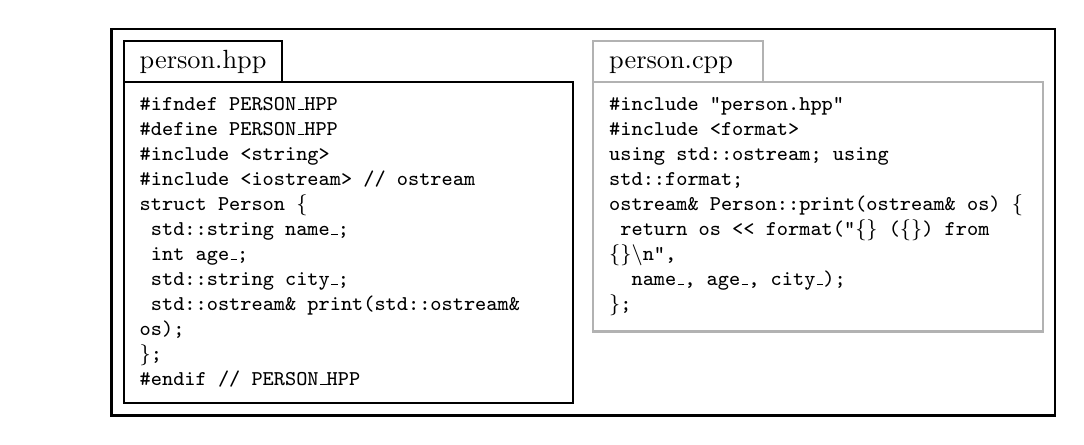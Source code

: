 \usetikzlibrary{backgrounds,positioning}
\usetikzlibrary{decorations.pathreplacing}
\usetikzlibrary{shapes}
\usetikzlibrary{shapes.multipart}
\usetikzlibrary{arrows}

\pgfdeclarelayer{background}
\pgfdeclarelayer{back}
\pgfsetlayers{background,back,main}

\resizebox {\columnwidth} {!} {    % (2) scale to exact column width
\begin{tikzpicture}[
      background rectangle/.style={fill=white,draw=black,line width=1pt}, show background rectangle,
]

\tikzstyle{mybox} = [draw, fill=black!0, very thick,
    rectangle, inner sep=8pt, inner ysep=16pt]
\tikzstyle{fancytitle} =[fill=black!0, draw, very thick, text=black!100, rectangle, inner xsep=6pt,yshift=7.2pt,right=0pt]
\tikzstyle{modul} =[text=black!100, rectangle, inner sep=6pt,font=\footnotesize]
\tikzstyle{cpp} =[fill=black!0, draw=black!30, thick]
\tikzstyle{hpp} =[fill=black!0, draw, thick]


  \node at (0,0) (teil1hpp) [modul,hpp] {%
	\begin{minipage}{0.46\textwidth}\tt
	  \#ifndef PERSON\_HPP \\
	  \#define PERSON\_HPP \\
      \#include <string> \\
      \#include <iostream> // ostream \\
      struct Person \{ \\
        \phantom{x}std::string name\_; \\
        \phantom{x}int age\_; \\
        \phantom{x}std::string city\_; \\
        \phantom{x}std::ostream\& 
          print(std::ostream\& os); \\
      \}; \\
	  \#endif // PERSON\_HPP
    \end{minipage}%
  };
  \node[fancytitle,hpp] at (teil1hpp.north west) (a1) {person.hpp};

  \node [right=of teil1hpp.north east, anchor=north west,xshift=-5ex] (teil1cpp) [modul,cpp] {%
	\begin{minipage}{0.46\textwidth}\tt
      \#include "person.hpp" \\
      \#include <format> \\
      using std::ostream; using std::format;\\ 
	  ostream\& Person::print(ostream\& os) \{ \\
      \phantom{x}return os <{}< format("\{\} (\{\}) from \{\}\textbackslash n",\\
      \phantom{xx}name\_, age\_,  city\_); \\
      \};
    \end{minipage}%
  };
  \node[fancytitle,cpp] at (teil1cpp.north west){person.cpp\phantom{h}};


\end{tikzpicture}%
}